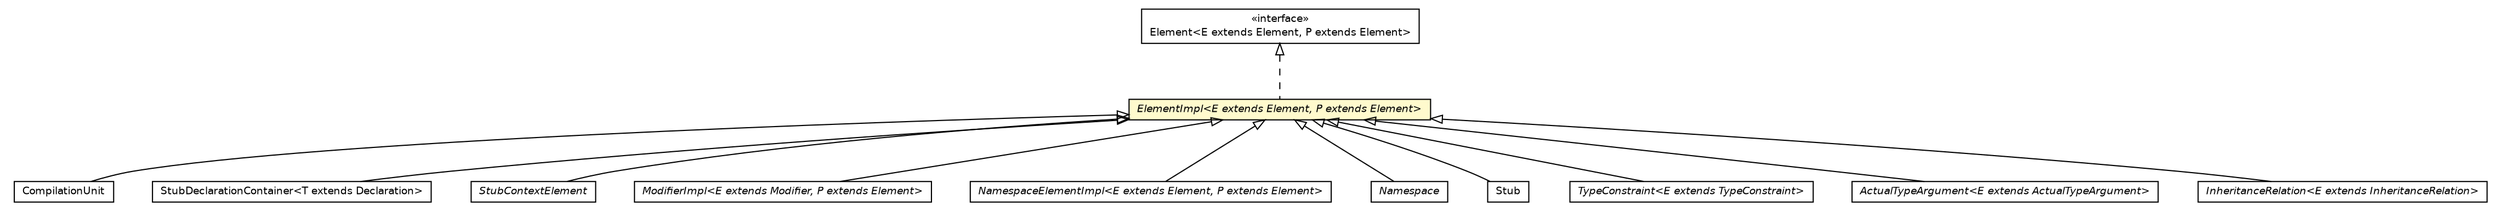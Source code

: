 #!/usr/local/bin/dot
#
# Class diagram 
# Generated by UMLGraph version 5.2 (http://www.umlgraph.org/)
#

digraph G {
	edge [fontname="Helvetica",fontsize=10,labelfontname="Helvetica",labelfontsize=10];
	node [fontname="Helvetica",fontsize=10,shape=plaintext];
	nodesep=0.25;
	ranksep=0.5;
	// chameleon.core.compilationunit.CompilationUnit
	c6354 [label=<<table title="chameleon.core.compilationunit.CompilationUnit" border="0" cellborder="1" cellspacing="0" cellpadding="2" port="p" href="../compilationunit/CompilationUnit.html">
		<tr><td><table border="0" cellspacing="0" cellpadding="1">
<tr><td align="center" balign="center"> CompilationUnit </td></tr>
		</table></td></tr>
		</table>>, fontname="Helvetica", fontcolor="black", fontsize=9.0];
	// chameleon.core.declaration.StubDeclarationContainer<T extends chameleon.core.declaration.Declaration>
	c6356 [label=<<table title="chameleon.core.declaration.StubDeclarationContainer" border="0" cellborder="1" cellspacing="0" cellpadding="2" port="p" href="../declaration/StubDeclarationContainer.html">
		<tr><td><table border="0" cellspacing="0" cellpadding="1">
<tr><td align="center" balign="center"> StubDeclarationContainer&lt;T extends Declaration&gt; </td></tr>
		</table></td></tr>
		</table>>, fontname="Helvetica", fontcolor="black", fontsize=9.0];
	// chameleon.core.element.ElementImpl<E extends chameleon.core.element.Element, P extends chameleon.core.element.Element>
	c6362 [label=<<table title="chameleon.core.element.ElementImpl" border="0" cellborder="1" cellspacing="0" cellpadding="2" port="p" bgcolor="lemonChiffon" href="./ElementImpl.html">
		<tr><td><table border="0" cellspacing="0" cellpadding="1">
<tr><td align="center" balign="center"><font face="Helvetica-Oblique"> ElementImpl&lt;E extends Element, P extends Element&gt; </font></td></tr>
		</table></td></tr>
		</table>>, fontname="Helvetica", fontcolor="black", fontsize=9.0];
	// chameleon.core.element.Element<E extends chameleon.core.element.Element, P extends chameleon.core.element.Element>
	c6363 [label=<<table title="chameleon.core.element.Element" border="0" cellborder="1" cellspacing="0" cellpadding="2" port="p" href="./Element.html">
		<tr><td><table border="0" cellspacing="0" cellpadding="1">
<tr><td align="center" balign="center"> &#171;interface&#187; </td></tr>
<tr><td align="center" balign="center"> Element&lt;E extends Element, P extends Element&gt; </td></tr>
		</table></td></tr>
		</table>>, fontname="Helvetica", fontcolor="black", fontsize=9.0];
	// chameleon.core.lookup.StubContextElement
	c6386 [label=<<table title="chameleon.core.lookup.StubContextElement" border="0" cellborder="1" cellspacing="0" cellpadding="2" port="p" href="../lookup/StubContextElement.html">
		<tr><td><table border="0" cellspacing="0" cellpadding="1">
<tr><td align="center" balign="center"><font face="Helvetica-Oblique"> StubContextElement </font></td></tr>
		</table></td></tr>
		</table>>, fontname="Helvetica", fontcolor="black", fontsize=9.0];
	// chameleon.core.modifier.ModifierImpl<E extends chameleon.core.modifier.Modifier, P extends chameleon.core.element.Element>
	c6415 [label=<<table title="chameleon.core.modifier.ModifierImpl" border="0" cellborder="1" cellspacing="0" cellpadding="2" port="p" href="../modifier/ModifierImpl.html">
		<tr><td><table border="0" cellspacing="0" cellpadding="1">
<tr><td align="center" balign="center"><font face="Helvetica-Oblique"> ModifierImpl&lt;E extends Modifier, P extends Element&gt; </font></td></tr>
		</table></td></tr>
		</table>>, fontname="Helvetica", fontcolor="black", fontsize=9.0];
	// chameleon.core.namespace.NamespaceElementImpl<E extends chameleon.core.element.Element, P extends chameleon.core.element.Element>
	c6425 [label=<<table title="chameleon.core.namespace.NamespaceElementImpl" border="0" cellborder="1" cellspacing="0" cellpadding="2" port="p" href="../namespace/NamespaceElementImpl.html">
		<tr><td><table border="0" cellspacing="0" cellpadding="1">
<tr><td align="center" balign="center"><font face="Helvetica-Oblique"> NamespaceElementImpl&lt;E extends Element, P extends Element&gt; </font></td></tr>
		</table></td></tr>
		</table>>, fontname="Helvetica", fontcolor="black", fontsize=9.0];
	// chameleon.core.namespace.Namespace
	c6428 [label=<<table title="chameleon.core.namespace.Namespace" border="0" cellborder="1" cellspacing="0" cellpadding="2" port="p" href="../namespace/Namespace.html">
		<tr><td><table border="0" cellspacing="0" cellpadding="1">
<tr><td align="center" balign="center"><font face="Helvetica-Oblique"> Namespace </font></td></tr>
		</table></td></tr>
		</table>>, fontname="Helvetica", fontcolor="black", fontsize=9.0];
	// chameleon.core.type.generics.TypeParameterBlock.Stub
	c6486 [label=<<table title="chameleon.core.type.generics.TypeParameterBlock.Stub" border="0" cellborder="1" cellspacing="0" cellpadding="2" port="p" href="../type/generics/TypeParameterBlock.Stub.html">
		<tr><td><table border="0" cellspacing="0" cellpadding="1">
<tr><td align="center" balign="center"> Stub </td></tr>
		</table></td></tr>
		</table>>, fontname="Helvetica", fontcolor="black", fontsize=9.0];
	// chameleon.core.type.generics.TypeConstraint<E extends chameleon.core.type.generics.TypeConstraint>
	c6489 [label=<<table title="chameleon.core.type.generics.TypeConstraint" border="0" cellborder="1" cellspacing="0" cellpadding="2" port="p" href="../type/generics/TypeConstraint.html">
		<tr><td><table border="0" cellspacing="0" cellpadding="1">
<tr><td align="center" balign="center"><font face="Helvetica-Oblique"> TypeConstraint&lt;E extends TypeConstraint&gt; </font></td></tr>
		</table></td></tr>
		</table>>, fontname="Helvetica", fontcolor="black", fontsize=9.0];
	// chameleon.core.type.generics.ActualTypeArgument<E extends chameleon.core.type.generics.ActualTypeArgument>
	c6504 [label=<<table title="chameleon.core.type.generics.ActualTypeArgument" border="0" cellborder="1" cellspacing="0" cellpadding="2" port="p" href="../type/generics/ActualTypeArgument.html">
		<tr><td><table border="0" cellspacing="0" cellpadding="1">
<tr><td align="center" balign="center"><font face="Helvetica-Oblique"> ActualTypeArgument&lt;E extends ActualTypeArgument&gt; </font></td></tr>
		</table></td></tr>
		</table>>, fontname="Helvetica", fontcolor="black", fontsize=9.0];
	// chameleon.core.type.inheritance.InheritanceRelation<E extends chameleon.core.type.inheritance.InheritanceRelation>
	c6506 [label=<<table title="chameleon.core.type.inheritance.InheritanceRelation" border="0" cellborder="1" cellspacing="0" cellpadding="2" port="p" href="../type/inheritance/InheritanceRelation.html">
		<tr><td><table border="0" cellspacing="0" cellpadding="1">
<tr><td align="center" balign="center"><font face="Helvetica-Oblique"> InheritanceRelation&lt;E extends InheritanceRelation&gt; </font></td></tr>
		</table></td></tr>
		</table>>, fontname="Helvetica", fontcolor="black", fontsize=9.0];
	//chameleon.core.compilationunit.CompilationUnit extends chameleon.core.element.ElementImpl<chameleon.core.compilationunit.CompilationUnit, chameleon.core.element.Element>
	c6362:p -> c6354:p [dir=back,arrowtail=empty];
	//chameleon.core.declaration.StubDeclarationContainer<T extends chameleon.core.declaration.Declaration> extends chameleon.core.element.ElementImpl<chameleon.core.declaration.StubDeclarationContainer, chameleon.core.declaration.DeclarationContainer>
	c6362:p -> c6356:p [dir=back,arrowtail=empty];
	//chameleon.core.element.ElementImpl<E extends chameleon.core.element.Element, P extends chameleon.core.element.Element> implements chameleon.core.element.Element<E extends chameleon.core.element.Element, P extends chameleon.core.element.Element>
	c6363:p -> c6362:p [dir=back,arrowtail=empty,style=dashed];
	//chameleon.core.lookup.StubContextElement extends chameleon.core.element.ElementImpl
	c6362:p -> c6386:p [dir=back,arrowtail=empty];
	//chameleon.core.modifier.ModifierImpl<E extends chameleon.core.modifier.Modifier, P extends chameleon.core.element.Element> extends chameleon.core.element.ElementImpl<E, P>
	c6362:p -> c6415:p [dir=back,arrowtail=empty];
	//chameleon.core.namespace.NamespaceElementImpl<E extends chameleon.core.element.Element, P extends chameleon.core.element.Element> extends chameleon.core.element.ElementImpl<E, P>
	c6362:p -> c6425:p [dir=back,arrowtail=empty];
	//chameleon.core.namespace.Namespace extends chameleon.core.element.ElementImpl<chameleon.core.namespace.Namespace, chameleon.core.namespace.Namespace>
	c6362:p -> c6428:p [dir=back,arrowtail=empty];
	//chameleon.core.type.generics.TypeParameterBlock.Stub extends chameleon.core.element.ElementImpl<chameleon.core.type.generics.TypeParameterBlock.Stub, chameleon.core.type.Type>
	c6362:p -> c6486:p [dir=back,arrowtail=empty];
	//chameleon.core.type.generics.TypeConstraint<E extends chameleon.core.type.generics.TypeConstraint> extends chameleon.core.element.ElementImpl<E, chameleon.core.element.Element>
	c6362:p -> c6489:p [dir=back,arrowtail=empty];
	//chameleon.core.type.generics.ActualTypeArgument<E extends chameleon.core.type.generics.ActualTypeArgument> extends chameleon.core.element.ElementImpl<chameleon.core.type.generics.ActualTypeArgument, chameleon.core.type.generics.InstantiatedTypeParameter>
	c6362:p -> c6504:p [dir=back,arrowtail=empty];
	//chameleon.core.type.inheritance.InheritanceRelation<E extends chameleon.core.type.inheritance.InheritanceRelation> extends chameleon.core.element.ElementImpl<E, chameleon.core.type.Type>
	c6362:p -> c6506:p [dir=back,arrowtail=empty];
}

